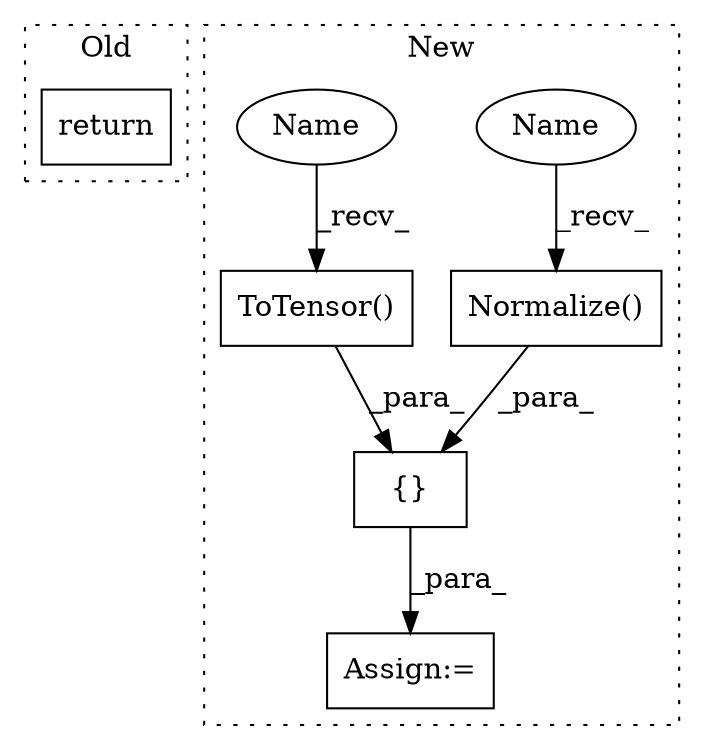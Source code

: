 digraph G {
subgraph cluster0 {
1 [label="return" a="93" s="1346" l="7" shape="box"];
label = "Old";
style="dotted";
}
subgraph cluster1 {
2 [label="Normalize()" a="75" s="3482" l="111" shape="box"];
3 [label="{}" a="59" s="3433,3593" l="14,0" shape="box"];
4 [label="Assign:=" a="68" s="3429" l="4" shape="box"];
5 [label="ToTensor()" a="75" s="3447" l="21" shape="box"];
6 [label="Name" a="87" s="3482" l="10" shape="ellipse"];
7 [label="Name" a="87" s="3447" l="10" shape="ellipse"];
label = "New";
style="dotted";
}
2 -> 3 [label="_para_"];
3 -> 4 [label="_para_"];
5 -> 3 [label="_para_"];
6 -> 2 [label="_recv_"];
7 -> 5 [label="_recv_"];
}